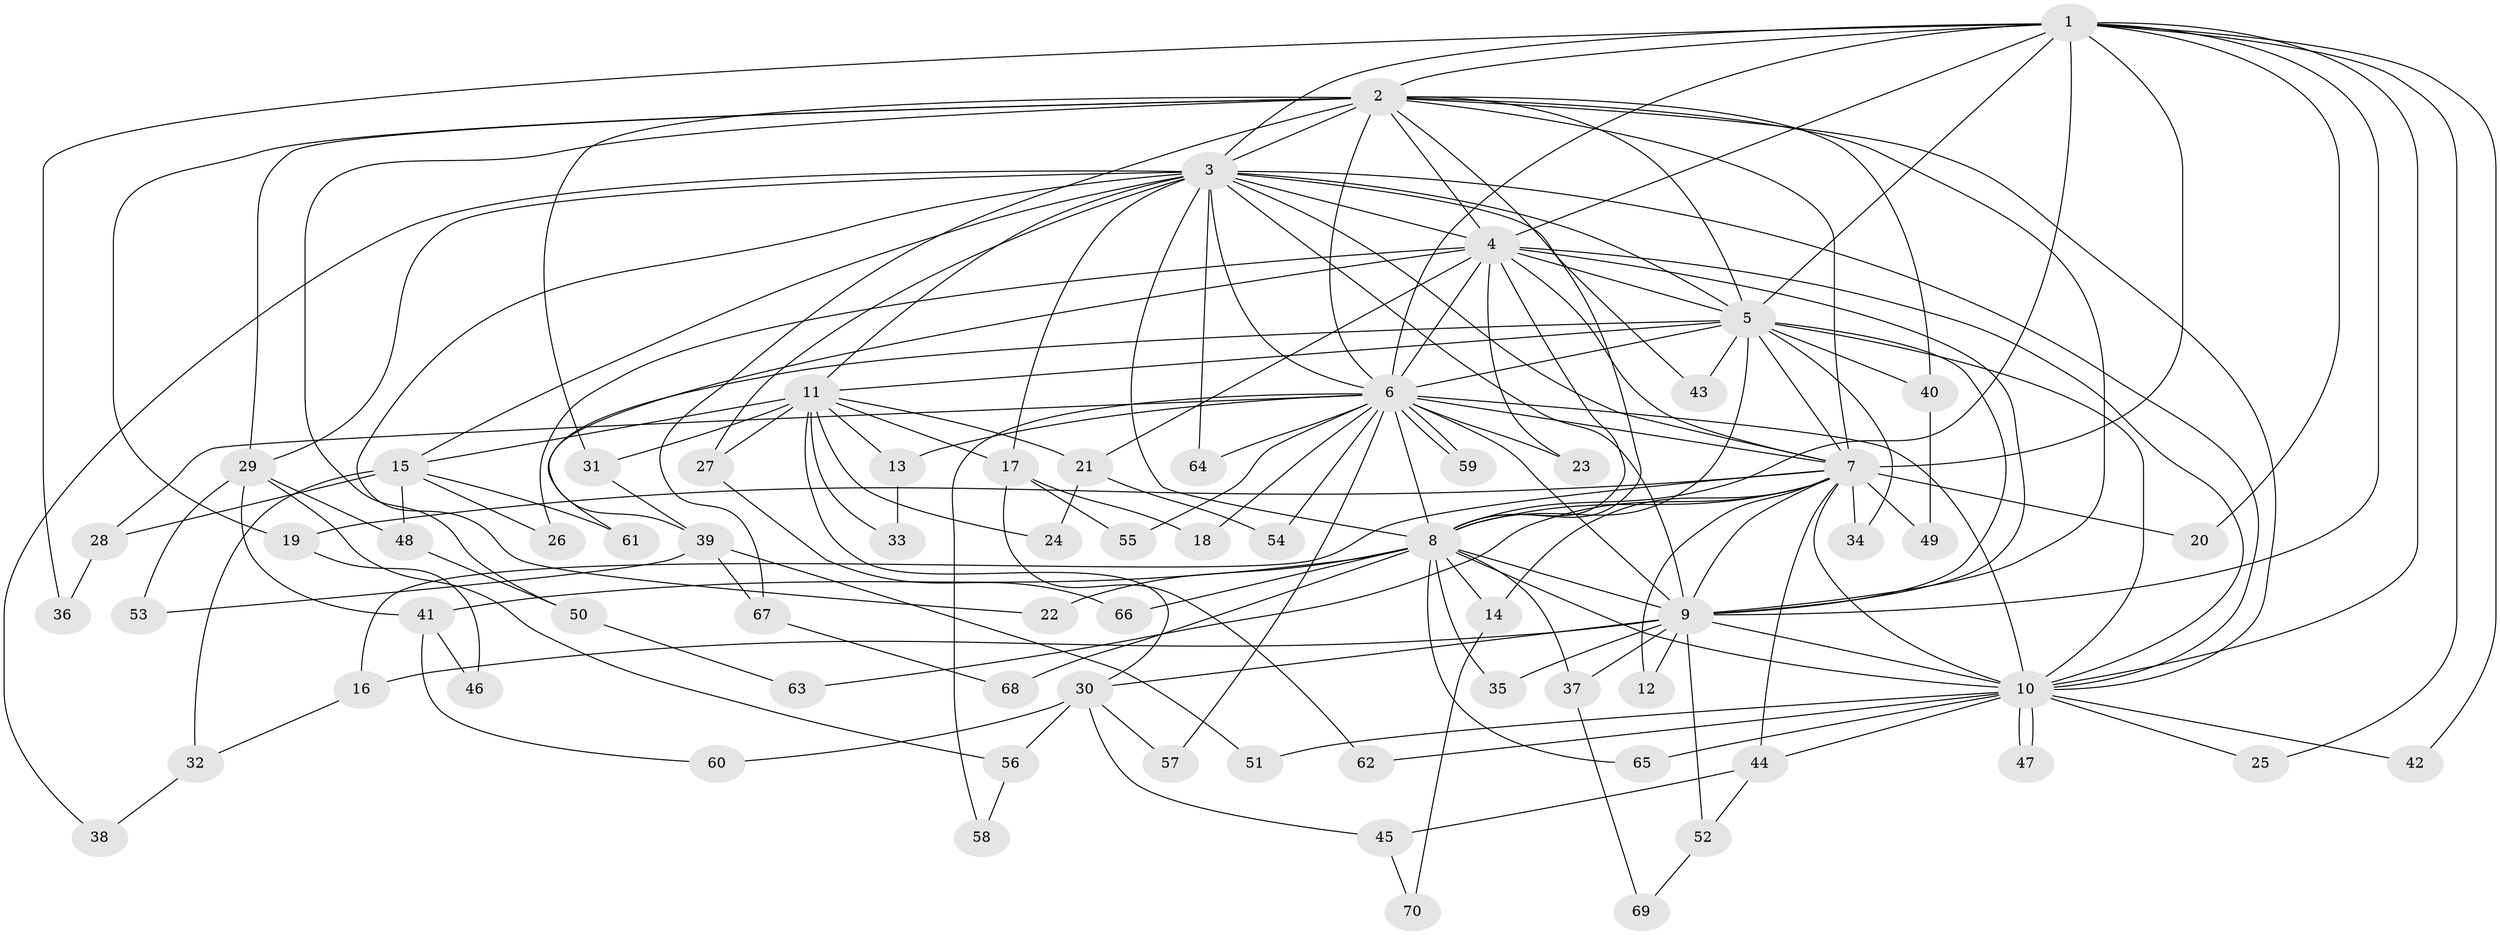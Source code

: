 // Generated by graph-tools (version 1.1) at 2025/49/03/09/25 03:49:27]
// undirected, 70 vertices, 165 edges
graph export_dot {
graph [start="1"]
  node [color=gray90,style=filled];
  1;
  2;
  3;
  4;
  5;
  6;
  7;
  8;
  9;
  10;
  11;
  12;
  13;
  14;
  15;
  16;
  17;
  18;
  19;
  20;
  21;
  22;
  23;
  24;
  25;
  26;
  27;
  28;
  29;
  30;
  31;
  32;
  33;
  34;
  35;
  36;
  37;
  38;
  39;
  40;
  41;
  42;
  43;
  44;
  45;
  46;
  47;
  48;
  49;
  50;
  51;
  52;
  53;
  54;
  55;
  56;
  57;
  58;
  59;
  60;
  61;
  62;
  63;
  64;
  65;
  66;
  67;
  68;
  69;
  70;
  1 -- 2;
  1 -- 3;
  1 -- 4;
  1 -- 5;
  1 -- 6;
  1 -- 7;
  1 -- 8;
  1 -- 9;
  1 -- 10;
  1 -- 20;
  1 -- 25;
  1 -- 36;
  1 -- 42;
  2 -- 3;
  2 -- 4;
  2 -- 5;
  2 -- 6;
  2 -- 7;
  2 -- 8;
  2 -- 9;
  2 -- 10;
  2 -- 19;
  2 -- 29;
  2 -- 31;
  2 -- 40;
  2 -- 50;
  2 -- 67;
  3 -- 4;
  3 -- 5;
  3 -- 6;
  3 -- 7;
  3 -- 8;
  3 -- 9;
  3 -- 10;
  3 -- 11;
  3 -- 15;
  3 -- 17;
  3 -- 22;
  3 -- 27;
  3 -- 29;
  3 -- 38;
  3 -- 43;
  3 -- 64;
  4 -- 5;
  4 -- 6;
  4 -- 7;
  4 -- 8;
  4 -- 9;
  4 -- 10;
  4 -- 21;
  4 -- 23;
  4 -- 26;
  4 -- 39;
  5 -- 6;
  5 -- 7;
  5 -- 8;
  5 -- 9;
  5 -- 10;
  5 -- 11;
  5 -- 34;
  5 -- 40;
  5 -- 43;
  5 -- 61;
  6 -- 7;
  6 -- 8;
  6 -- 9;
  6 -- 10;
  6 -- 13;
  6 -- 18;
  6 -- 23;
  6 -- 28;
  6 -- 54;
  6 -- 55;
  6 -- 57;
  6 -- 58;
  6 -- 59;
  6 -- 59;
  6 -- 64;
  7 -- 8;
  7 -- 9;
  7 -- 10;
  7 -- 12;
  7 -- 14;
  7 -- 16;
  7 -- 19;
  7 -- 20;
  7 -- 34;
  7 -- 44;
  7 -- 49;
  7 -- 63;
  8 -- 9;
  8 -- 10;
  8 -- 14;
  8 -- 22;
  8 -- 35;
  8 -- 37;
  8 -- 41;
  8 -- 65;
  8 -- 66;
  8 -- 68;
  9 -- 10;
  9 -- 12;
  9 -- 16;
  9 -- 30;
  9 -- 35;
  9 -- 37;
  9 -- 52;
  10 -- 25;
  10 -- 42;
  10 -- 44;
  10 -- 47;
  10 -- 47;
  10 -- 51;
  10 -- 62;
  10 -- 65;
  11 -- 13;
  11 -- 15;
  11 -- 17;
  11 -- 21;
  11 -- 24;
  11 -- 27;
  11 -- 30;
  11 -- 31;
  11 -- 33;
  13 -- 33;
  14 -- 70;
  15 -- 26;
  15 -- 28;
  15 -- 32;
  15 -- 48;
  15 -- 61;
  16 -- 32;
  17 -- 18;
  17 -- 55;
  17 -- 62;
  19 -- 46;
  21 -- 24;
  21 -- 54;
  27 -- 66;
  28 -- 36;
  29 -- 41;
  29 -- 48;
  29 -- 53;
  29 -- 56;
  30 -- 45;
  30 -- 56;
  30 -- 57;
  30 -- 60;
  31 -- 39;
  32 -- 38;
  37 -- 69;
  39 -- 51;
  39 -- 53;
  39 -- 67;
  40 -- 49;
  41 -- 46;
  41 -- 60;
  44 -- 45;
  44 -- 52;
  45 -- 70;
  48 -- 50;
  50 -- 63;
  52 -- 69;
  56 -- 58;
  67 -- 68;
}
